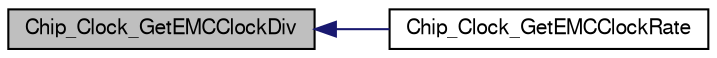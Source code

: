 digraph "Chip_Clock_GetEMCClockDiv"
{
  edge [fontname="FreeSans",fontsize="10",labelfontname="FreeSans",labelfontsize="10"];
  node [fontname="FreeSans",fontsize="10",shape=record];
  rankdir="LR";
  Node1 [label="Chip_Clock_GetEMCClockDiv",height=0.2,width=0.4,color="black", fillcolor="grey75", style="filled", fontcolor="black"];
  Node1 -> Node2 [dir="back",color="midnightblue",fontsize="10",style="solid"];
  Node2 [label="Chip_Clock_GetEMCClockRate",height=0.2,width=0.4,color="black", fillcolor="white", style="filled",URL="$group__CLOCK__17XX__40XX.html#gae2649650e17f30a5fc753c11cfa3efb4",tooltip="Returns clock rate for EMC. "];
}
